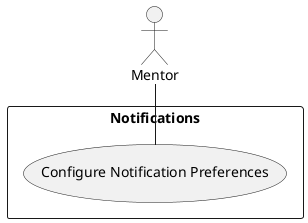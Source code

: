 @startuml Configure Notification Preferences
actor :Mentor:
rectangle "Notifications" {
  (Configure Notification Preferences) as notifPref
}
Mentor -- notifPref
@enduml

# Participating Actors

- Mentor

# Preconditions

- The Mentor is authenticated

# Flow of Events

1. Mentor selects the notifcations they want to receive/send
2. Mentor clicks a "Save" button
3. System saves the notification preferences
